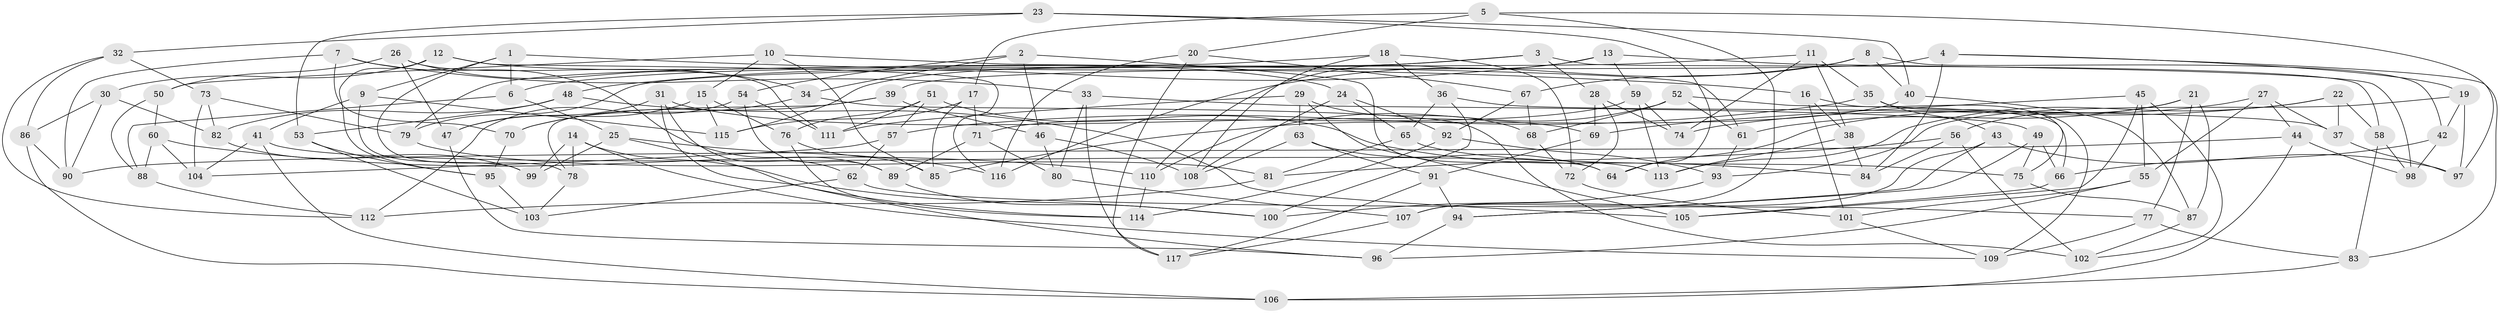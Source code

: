 // coarse degree distribution, {4: 0.5365853658536586, 6: 0.2926829268292683, 3: 0.04878048780487805, 5: 0.12195121951219512}
// Generated by graph-tools (version 1.1) at 2025/38/03/04/25 23:38:05]
// undirected, 117 vertices, 234 edges
graph export_dot {
  node [color=gray90,style=filled];
  1;
  2;
  3;
  4;
  5;
  6;
  7;
  8;
  9;
  10;
  11;
  12;
  13;
  14;
  15;
  16;
  17;
  18;
  19;
  20;
  21;
  22;
  23;
  24;
  25;
  26;
  27;
  28;
  29;
  30;
  31;
  32;
  33;
  34;
  35;
  36;
  37;
  38;
  39;
  40;
  41;
  42;
  43;
  44;
  45;
  46;
  47;
  48;
  49;
  50;
  51;
  52;
  53;
  54;
  55;
  56;
  57;
  58;
  59;
  60;
  61;
  62;
  63;
  64;
  65;
  66;
  67;
  68;
  69;
  70;
  71;
  72;
  73;
  74;
  75;
  76;
  77;
  78;
  79;
  80;
  81;
  82;
  83;
  84;
  85;
  86;
  87;
  88;
  89;
  90;
  91;
  92;
  93;
  94;
  95;
  96;
  97;
  98;
  99;
  100;
  101;
  102;
  103;
  104;
  105;
  106;
  107;
  108;
  109;
  110;
  111;
  112;
  113;
  114;
  115;
  116;
  117;
  1 -- 78;
  1 -- 16;
  1 -- 9;
  1 -- 6;
  2 -- 46;
  2 -- 34;
  2 -- 64;
  2 -- 54;
  3 -- 115;
  3 -- 28;
  3 -- 58;
  3 -- 6;
  4 -- 84;
  4 -- 83;
  4 -- 39;
  4 -- 19;
  5 -- 97;
  5 -- 17;
  5 -- 20;
  5 -- 107;
  6 -- 88;
  6 -- 25;
  7 -- 90;
  7 -- 70;
  7 -- 89;
  7 -- 33;
  8 -- 40;
  8 -- 116;
  8 -- 42;
  8 -- 67;
  9 -- 41;
  9 -- 99;
  9 -- 115;
  10 -- 85;
  10 -- 61;
  10 -- 50;
  10 -- 15;
  11 -- 35;
  11 -- 74;
  11 -- 38;
  11 -- 79;
  12 -- 24;
  12 -- 116;
  12 -- 30;
  12 -- 95;
  13 -- 110;
  13 -- 98;
  13 -- 59;
  13 -- 48;
  14 -- 109;
  14 -- 99;
  14 -- 78;
  14 -- 100;
  15 -- 115;
  15 -- 76;
  15 -- 47;
  16 -- 101;
  16 -- 75;
  16 -- 38;
  17 -- 115;
  17 -- 85;
  17 -- 71;
  18 -- 72;
  18 -- 36;
  18 -- 108;
  18 -- 79;
  19 -- 97;
  19 -- 42;
  19 -- 93;
  20 -- 117;
  20 -- 116;
  20 -- 67;
  21 -- 87;
  21 -- 77;
  21 -- 61;
  21 -- 56;
  22 -- 37;
  22 -- 74;
  22 -- 58;
  22 -- 113;
  23 -- 53;
  23 -- 32;
  23 -- 64;
  23 -- 40;
  24 -- 65;
  24 -- 108;
  24 -- 92;
  25 -- 99;
  25 -- 116;
  25 -- 114;
  26 -- 34;
  26 -- 111;
  26 -- 47;
  26 -- 50;
  27 -- 37;
  27 -- 55;
  27 -- 64;
  27 -- 44;
  28 -- 69;
  28 -- 74;
  28 -- 72;
  29 -- 111;
  29 -- 63;
  29 -- 105;
  29 -- 68;
  30 -- 82;
  30 -- 90;
  30 -- 86;
  31 -- 62;
  31 -- 96;
  31 -- 69;
  31 -- 47;
  32 -- 112;
  32 -- 86;
  32 -- 73;
  33 -- 80;
  33 -- 117;
  33 -- 49;
  34 -- 70;
  34 -- 102;
  35 -- 43;
  35 -- 109;
  35 -- 57;
  36 -- 100;
  36 -- 65;
  36 -- 37;
  37 -- 97;
  38 -- 113;
  38 -- 84;
  39 -- 70;
  39 -- 78;
  39 -- 46;
  40 -- 85;
  40 -- 87;
  41 -- 106;
  41 -- 113;
  41 -- 104;
  42 -- 98;
  42 -- 66;
  43 -- 94;
  43 -- 97;
  43 -- 107;
  44 -- 90;
  44 -- 106;
  44 -- 98;
  45 -- 69;
  45 -- 55;
  45 -- 102;
  45 -- 105;
  46 -- 108;
  46 -- 80;
  47 -- 96;
  48 -- 82;
  48 -- 53;
  48 -- 105;
  49 -- 75;
  49 -- 94;
  49 -- 66;
  50 -- 60;
  50 -- 88;
  51 -- 111;
  51 -- 57;
  51 -- 76;
  51 -- 84;
  52 -- 66;
  52 -- 110;
  52 -- 68;
  52 -- 61;
  53 -- 95;
  53 -- 103;
  54 -- 89;
  54 -- 112;
  54 -- 111;
  55 -- 96;
  55 -- 101;
  56 -- 102;
  56 -- 81;
  56 -- 84;
  57 -- 62;
  57 -- 104;
  58 -- 83;
  58 -- 98;
  59 -- 113;
  59 -- 74;
  59 -- 71;
  60 -- 104;
  60 -- 110;
  60 -- 88;
  61 -- 93;
  62 -- 77;
  62 -- 103;
  63 -- 108;
  63 -- 91;
  63 -- 64;
  65 -- 75;
  65 -- 81;
  66 -- 105;
  67 -- 68;
  67 -- 92;
  68 -- 72;
  69 -- 91;
  70 -- 95;
  71 -- 89;
  71 -- 80;
  72 -- 101;
  73 -- 82;
  73 -- 79;
  73 -- 104;
  75 -- 87;
  76 -- 85;
  76 -- 114;
  77 -- 109;
  77 -- 83;
  78 -- 103;
  79 -- 81;
  80 -- 107;
  81 -- 112;
  82 -- 99;
  83 -- 106;
  86 -- 106;
  86 -- 90;
  87 -- 102;
  88 -- 112;
  89 -- 100;
  91 -- 94;
  91 -- 117;
  92 -- 114;
  92 -- 93;
  93 -- 100;
  94 -- 96;
  95 -- 103;
  101 -- 109;
  107 -- 117;
  110 -- 114;
}

